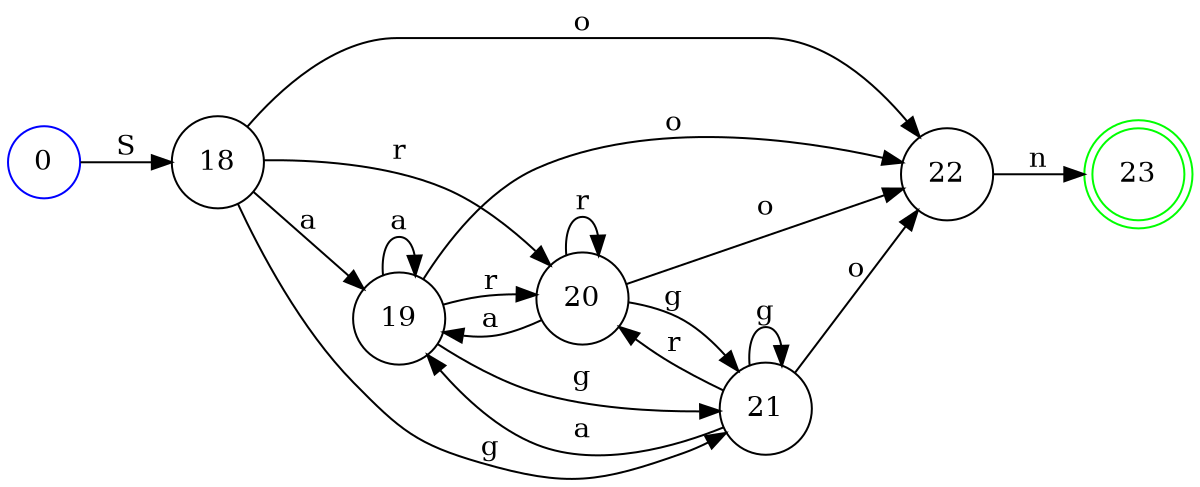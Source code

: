 digraph finite_state_machine {
graph [ dpi = 400 ];
rankdir=LR;
size="8,5"
node [shape = circle];
0 [label="0" color="blue"]0 -> 18 [label="S"];
18 [label="18" color="black"]18 -> 19 [label="a"];
18 -> 20 [label="r"];
18 -> 21 [label="g"];
18 -> 22 [label="o"];
19 [label="19" color="black"]19 -> 19 [label="a"];
19 -> 20 [label="r"];
19 -> 21 [label="g"];
19 -> 22 [label="o"];
20 [label="20" color="black"]20 -> 19 [label="a"];
20 -> 20 [label="r"];
20 -> 21 [label="g"];
20 -> 22 [label="o"];
21 [label="21" color="black"]21 -> 19 [label="a"];
21 -> 20 [label="r"];
21 -> 21 [label="g"];
21 -> 22 [label="o"];
22 [label="22" color="black"]22 -> 23 [label="n"];
23 [label="23" color="green"];
23 [shape = doublecircle];
}
